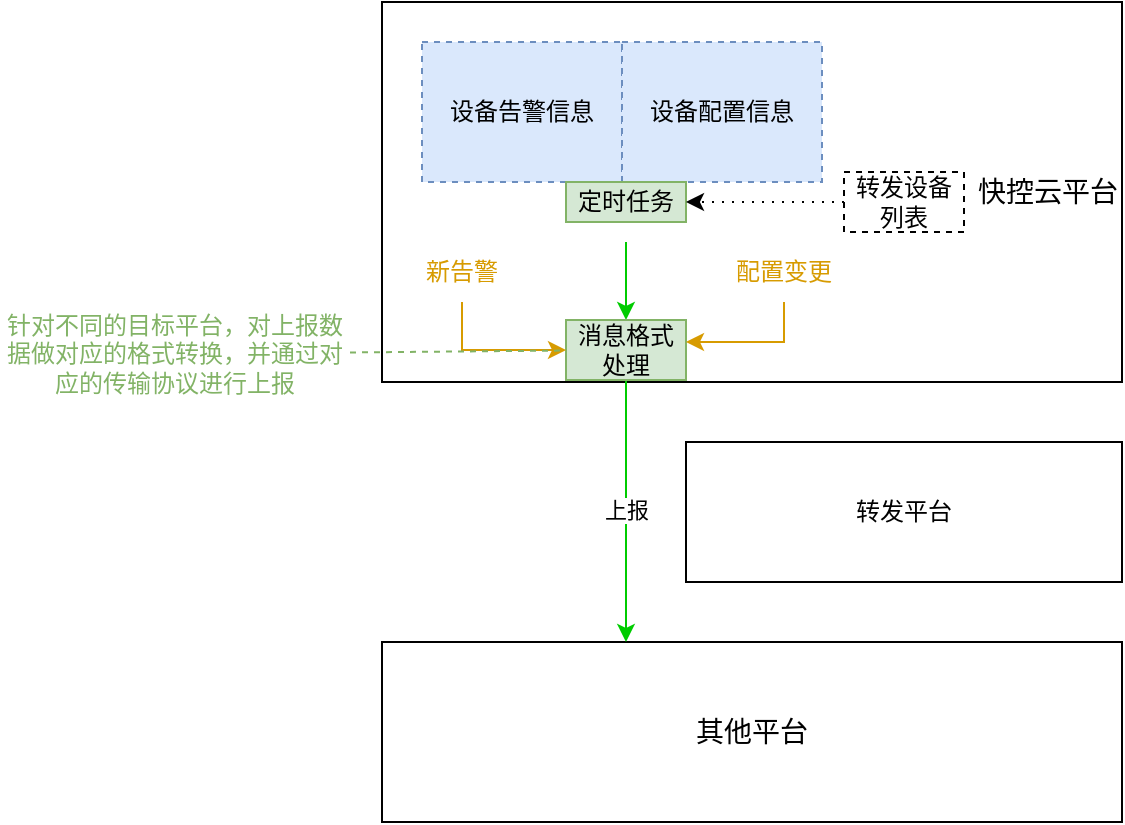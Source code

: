 <mxfile version="20.5.3" type="github">
  <diagram id="U1FMwSItcwg7t5gCMyaE" name="第 1 页">
    <mxGraphModel dx="1422" dy="778" grid="1" gridSize="10" guides="1" tooltips="1" connect="1" arrows="1" fold="1" page="1" pageScale="1" pageWidth="827" pageHeight="1169" math="0" shadow="0">
      <root>
        <mxCell id="0" />
        <mxCell id="1" parent="0" />
        <mxCell id="3LiQr8wCGCh7OgG0KYY2-3" value="&lt;span style=&quot;font-size: 14px;&quot;&gt;快控云平台&lt;/span&gt;" style="rounded=0;whiteSpace=wrap;html=1;align=right;" parent="1" vertex="1">
          <mxGeometry x="280" y="400" width="370" height="190" as="geometry" />
        </mxCell>
        <mxCell id="3LiQr8wCGCh7OgG0KYY2-15" value="&lt;font style=&quot;font-size: 14px;&quot;&gt;其他平台&lt;/font&gt;" style="rounded=0;whiteSpace=wrap;html=1;" parent="1" vertex="1">
          <mxGeometry x="280" y="720" width="370" height="90" as="geometry" />
        </mxCell>
        <mxCell id="3LiQr8wCGCh7OgG0KYY2-18" value="" style="endArrow=classic;html=1;rounded=0;fillColor=#fff2cc;strokeColor=#00CC00;exitX=0.5;exitY=1;exitDx=0;exitDy=0;" parent="1" source="L51531q8kxPah6j-Oe_d-31" edge="1">
          <mxGeometry width="50" height="50" relative="1" as="geometry">
            <mxPoint x="402" y="610" as="sourcePoint" />
            <mxPoint x="402" y="720" as="targetPoint" />
            <Array as="points" />
          </mxGeometry>
        </mxCell>
        <mxCell id="3LiQr8wCGCh7OgG0KYY2-19" value="上报" style="edgeLabel;html=1;align=center;verticalAlign=middle;resizable=0;points=[];" parent="3LiQr8wCGCh7OgG0KYY2-18" vertex="1" connectable="0">
          <mxGeometry x="-0.3" relative="1" as="geometry">
            <mxPoint y="19" as="offset" />
          </mxGeometry>
        </mxCell>
        <mxCell id="3LiQr8wCGCh7OgG0KYY2-20" value="设备告警信息" style="text;html=1;strokeColor=#6c8ebf;fillColor=#dae8fc;align=center;verticalAlign=middle;whiteSpace=wrap;rounded=0;dashed=1;" parent="1" vertex="1">
          <mxGeometry x="300" y="420" width="100" height="70" as="geometry" />
        </mxCell>
        <mxCell id="L51531q8kxPah6j-Oe_d-4" value="设备配置信息" style="text;html=1;strokeColor=#6c8ebf;fillColor=#dae8fc;align=center;verticalAlign=middle;whiteSpace=wrap;rounded=0;dashed=1;" parent="1" vertex="1">
          <mxGeometry x="400" y="420" width="100" height="70" as="geometry" />
        </mxCell>
        <mxCell id="L51531q8kxPah6j-Oe_d-28" value="" style="endArrow=classic;html=1;rounded=0;strokeColor=#00CC00;fontSize=12;exitX=0.5;exitY=1;exitDx=0;exitDy=0;" parent="1" target="L51531q8kxPah6j-Oe_d-31" edge="1">
          <mxGeometry width="50" height="50" relative="1" as="geometry">
            <mxPoint x="402" y="520" as="sourcePoint" />
            <mxPoint x="542" y="480" as="targetPoint" />
          </mxGeometry>
        </mxCell>
        <mxCell id="L51531q8kxPah6j-Oe_d-31" value="消息格式处理" style="text;html=1;strokeColor=#82b366;fillColor=#d5e8d4;align=center;verticalAlign=middle;whiteSpace=wrap;rounded=0;fontSize=12;" parent="1" vertex="1">
          <mxGeometry x="372" y="559" width="60" height="30" as="geometry" />
        </mxCell>
        <mxCell id="L51531q8kxPah6j-Oe_d-33" value="" style="endArrow=classic;html=1;rounded=0;fontSize=14;fillColor=#ffe6cc;strokeColor=#d79b00;entryX=0;entryY=0.5;entryDx=0;entryDy=0;" parent="1" source="nKhHFK2LWmHyE8H1EhtR-2" target="L51531q8kxPah6j-Oe_d-31" edge="1">
          <mxGeometry width="50" height="50" relative="1" as="geometry">
            <mxPoint x="325" y="540" as="sourcePoint" />
            <mxPoint x="327.5" y="542" as="targetPoint" />
            <Array as="points">
              <mxPoint x="320" y="574" />
            </Array>
          </mxGeometry>
        </mxCell>
        <mxCell id="L51531q8kxPah6j-Oe_d-36" value="" style="endArrow=classic;html=1;rounded=0;fontSize=14;fillColor=#ffe6cc;strokeColor=#d79b00;entryX=1;entryY=0.5;entryDx=0;entryDy=0;exitX=0.5;exitY=1;exitDx=0;exitDy=0;" parent="1" source="nKhHFK2LWmHyE8H1EhtR-3" edge="1">
          <mxGeometry width="50" height="50" relative="1" as="geometry">
            <mxPoint x="490" y="530" as="sourcePoint" />
            <mxPoint x="432" y="570" as="targetPoint" />
            <Array as="points">
              <mxPoint x="481" y="570" />
            </Array>
          </mxGeometry>
        </mxCell>
        <mxCell id="L51531q8kxPah6j-Oe_d-51" value="&lt;font color=&quot;#82b366&quot;&gt;针对不同的目标平台，对上报数据做对应的格式转换，并通过对应的传输协议进行上报&lt;/font&gt;" style="text;html=1;strokeColor=none;fillColor=none;align=center;verticalAlign=middle;whiteSpace=wrap;rounded=0;dashed=1;fontSize=12;fontColor=#000000;" parent="1" vertex="1">
          <mxGeometry x="89" y="561" width="175" height="30" as="geometry" />
        </mxCell>
        <mxCell id="L51531q8kxPah6j-Oe_d-52" value="" style="endArrow=none;dashed=1;html=1;rounded=0;strokeColor=#82B366;fontSize=12;fontColor=#82B366;" parent="1" source="L51531q8kxPah6j-Oe_d-51" target="L51531q8kxPah6j-Oe_d-31" edge="1">
          <mxGeometry width="50" height="50" relative="1" as="geometry">
            <mxPoint x="240" y="640" as="sourcePoint" />
            <mxPoint x="290" y="590" as="targetPoint" />
          </mxGeometry>
        </mxCell>
        <mxCell id="L51531q8kxPah6j-Oe_d-53" value="&lt;font color=&quot;#000000&quot;&gt;转发设备列表&lt;/font&gt;" style="rounded=0;whiteSpace=wrap;html=1;dashed=1;fontSize=12;fontColor=#D79B00;" parent="1" vertex="1">
          <mxGeometry x="511" y="485" width="60" height="30" as="geometry" />
        </mxCell>
        <mxCell id="L51531q8kxPah6j-Oe_d-56" value="定时任务" style="text;html=1;strokeColor=#82b366;fillColor=#d5e8d4;align=center;verticalAlign=middle;whiteSpace=wrap;rounded=0;fontSize=12;" parent="1" vertex="1">
          <mxGeometry x="372" y="490" width="60" height="20" as="geometry" />
        </mxCell>
        <mxCell id="L51531q8kxPah6j-Oe_d-58" value="" style="endArrow=classic;html=1;rounded=0;strokeColor=#000000;fontSize=12;fontColor=#000000;exitX=0;exitY=0.5;exitDx=0;exitDy=0;dashed=1;dashPattern=1 4;" parent="1" source="L51531q8kxPah6j-Oe_d-53" target="L51531q8kxPah6j-Oe_d-56" edge="1">
          <mxGeometry width="50" height="50" relative="1" as="geometry">
            <mxPoint x="570" y="510" as="sourcePoint" />
            <mxPoint x="620" y="460" as="targetPoint" />
          </mxGeometry>
        </mxCell>
        <mxCell id="nKhHFK2LWmHyE8H1EhtR-1" value="转发平台" style="rounded=0;whiteSpace=wrap;html=1;" parent="1" vertex="1">
          <mxGeometry x="432" y="620" width="218" height="70" as="geometry" />
        </mxCell>
        <mxCell id="nKhHFK2LWmHyE8H1EhtR-2" value="&lt;font color=&quot;#d79b00&quot;&gt;新告警&lt;/font&gt;" style="text;html=1;strokeColor=none;fillColor=none;align=center;verticalAlign=middle;whiteSpace=wrap;rounded=0;" parent="1" vertex="1">
          <mxGeometry x="290" y="520" width="60" height="30" as="geometry" />
        </mxCell>
        <mxCell id="nKhHFK2LWmHyE8H1EhtR-3" value="配置变更" style="text;html=1;strokeColor=none;fillColor=none;align=center;verticalAlign=middle;whiteSpace=wrap;rounded=0;fontColor=#D79B00;" parent="1" vertex="1">
          <mxGeometry x="451" y="520" width="60" height="30" as="geometry" />
        </mxCell>
      </root>
    </mxGraphModel>
  </diagram>
</mxfile>
